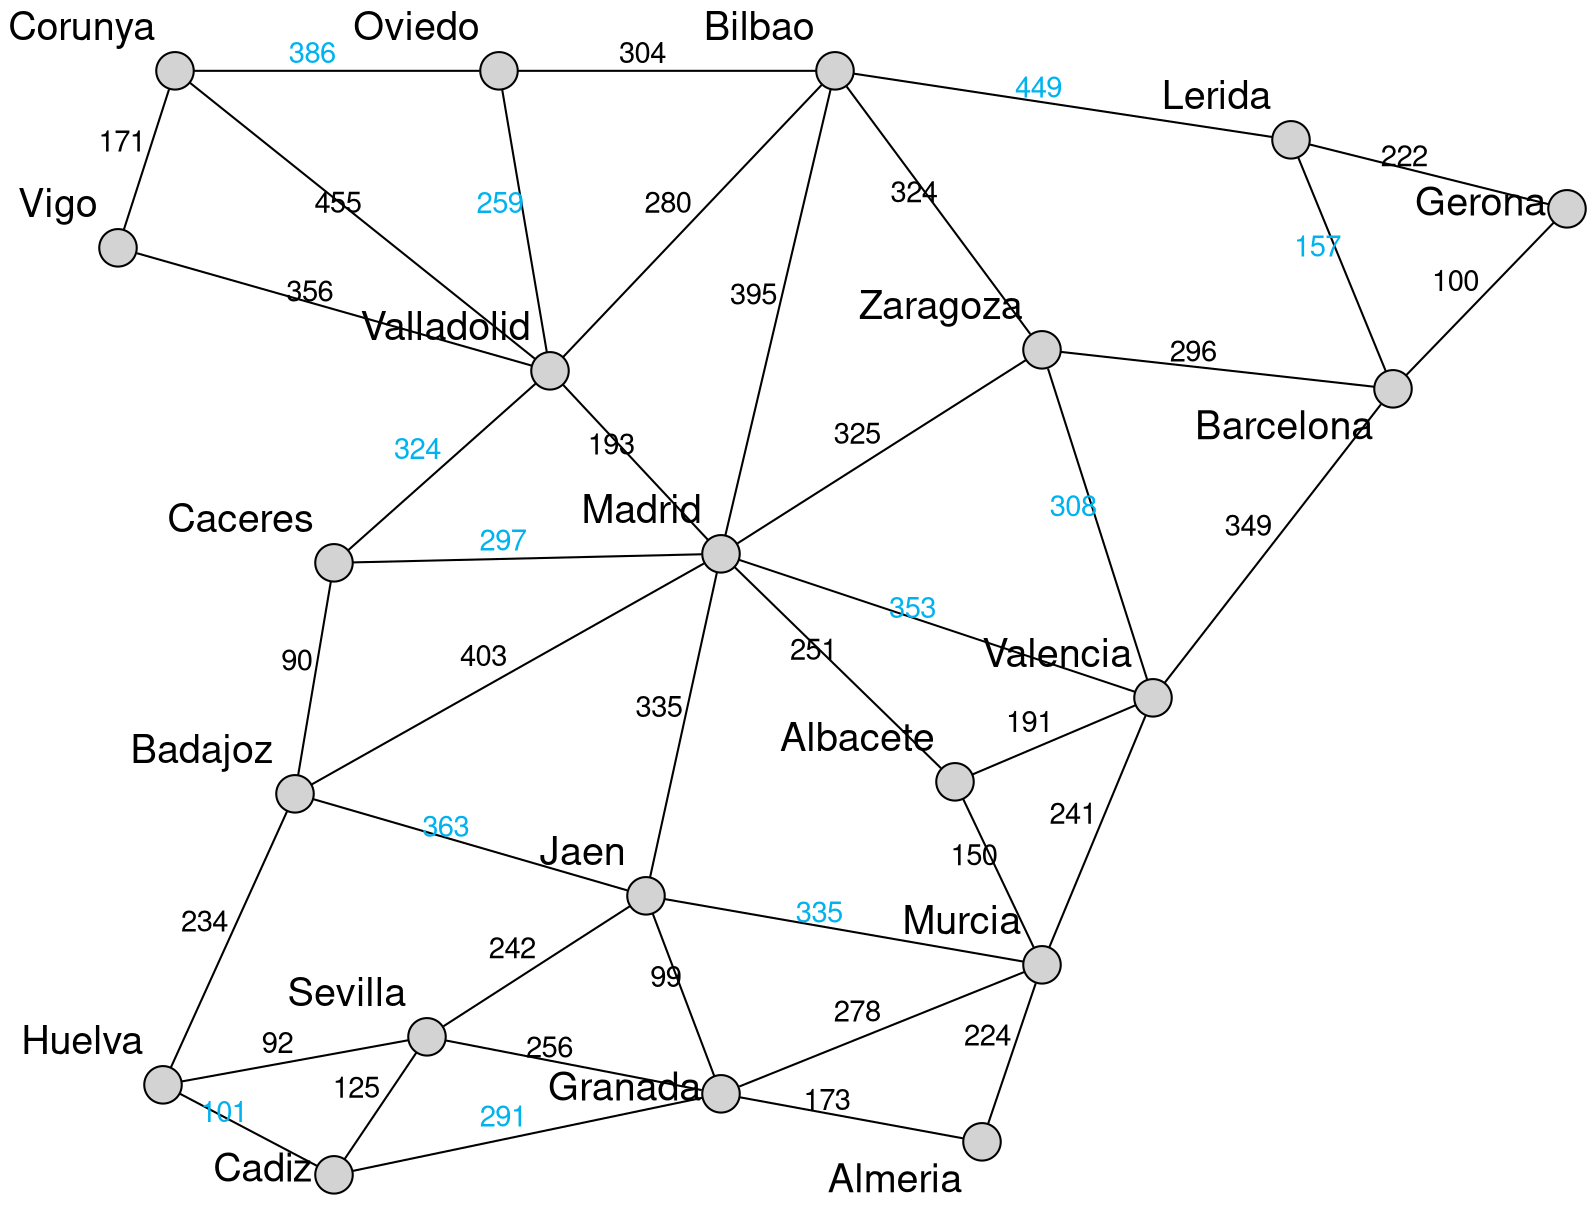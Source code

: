 digraph EDALand_reduced {
	layout=neato
	fontname="Helvetica,Arial,sans-serif"
	node [fontname="Helvetica,Arial,sans-serif", fontsize=19]
	edge [fontname="Helvetica,Arial,sans-serif"]
	rankdir=LR;

    node [style=filled, shape=circle, height=0.25]
    edge [dir=none]


	// nodes

	Almeria [xlabel="Almeria", pos="7.16,0.22!", label=""]
	Granada [xlabel="Granada", pos="5.42,0.54!" , label=""]
	Cadiz [xlabel="Cadiz", pos="2.84,0!", label=""]
	Huelva [xlabel="Huelva", pos="1.7,0.6!", label=""]
	Sevilla [xlabel="Sevilla", pos="3.46,0.92!", label=""]
	Jaen [xlabel="Jaen", pos="4.92,1.86!", label=""]
	Murcia [xlabel="Murcia", pos="7.56,1.4!", label=""]
	Caceres [xlabel="Caceres", pos="2.84,4.08!", label=""]
	Badajoz [xlabel="Badajoz", pos="2.58,2.54!", label=""]
	Albacete [xlabel="Albacete", pos="6.98,2.62!", label=""]
	Valencia [xlabel="Valencia", pos="8.3,3.18!", label=""]
	Madrid [xlabel="Madrid", pos="5.42,4.14!", label=""]
	Barcelona [xlabel="Barcelona", pos="9.9,5.24!", label=""]
	Gerona [xlabel="Gerona", pos="11.06,6.44!", label=""]
	Lerida [xlabel="Lerida", pos="9.22,6.9!", label=""]
	Zaragoza [xlabel="Zaragoza", pos="7.56,5.5!", label=""]
	Bilbao [xlabel="Bilbao", pos="6.18,7.36!", label=""]
	Oviedo [xlabel="Oviedo", pos="3.94,7.36!", label=""]
	Valladolid [xlabel="Valladolid", pos="4.28,5.36!", label=""]
	Vigo [xlabel="Vigo", pos="1.4,6.18!", label=""]
	Corunya [xlabel="Corunya", pos="1.78,7.36!", label=""]


	// edges

	Almeria -> Granada [label="173"]
	Almeria -> Murcia [label="224"]
	Granada -> Murcia [label="278"]
	Granada -> Jaen [label="99"]
	Granada -> Sevilla [label="256"]
	Cadiz -> Sevilla [label="125"]
	Huelva -> Sevilla [label="92"]
	Huelva -> Badajoz [label="234"]
	Sevilla -> Jaen [label="242"]
	Jaen -> Madrid [label="335"]
	Murcia -> Albacete [label="150"]
	Murcia -> Valencia [label="241"]
	Caceres -> Badajoz [label="90"]
	Badajoz -> Madrid [label="403"]
	Albacete -> Valencia [label="191"]
	Albacete -> Madrid [label="251"]
	Valencia -> Barcelona [label="349"]
	Madrid -> Zaragoza [label="325"]
	Madrid -> Bilbao [label="395"]
	Madrid -> Valladolid [label="193"]
	Barcelona -> Zaragoza [label="296"]
	Barcelona -> Gerona [label="100"]
	Gerona -> Lerida [label="222"]
	Zaragoza -> Bilbao [label="324"]
	Bilbao -> Valladolid [label="280"]
	Bilbao -> Oviedo [label="304"]
	Valladolid -> Vigo [label="356"]
	Valladolid -> Corunya [label="455"]
	Vigo -> Corunya [label="171"]
	
	// nuevas carreteras

	Oviedo -> Corunya [label="386" fontcolor="deepskyblue2"]
	Oviedo -> Valladolid [label="259" fontcolor="deepskyblue2"]
	Bilbao -> Lerida [label="449" fontcolor="deepskyblue2"]
	Lerida -> Barcelona [label="157" fontcolor="deepskyblue2"]
	Zaragoza -> Valencia [label="308" fontcolor="deepskyblue2"]
	Jaen -> Murcia [label="335" fontcolor="deepskyblue2"]
	Jaen -> Badajoz [label="363" fontcolor="deepskyblue2"]
	Huelva -> Cadiz [label="101" fontcolor="deepskyblue2"]
	Cadiz -> Granada [label="291" fontcolor="deepskyblue2"]
	Caceres -> Valladolid [label="324" fontcolor="deepskyblue2"]
	Caceres -> Madrid [label="297" fontcolor="deepskyblue2"]
	Madrid -> Valencia [label="353" fontcolor="deepskyblue2"]
}